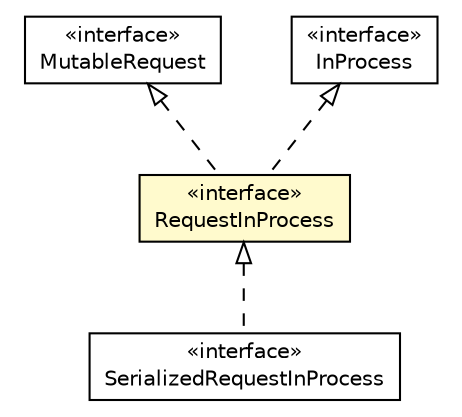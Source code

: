 #!/usr/local/bin/dot
#
# Class diagram 
# Generated by UMLGraph version R5_6-24-gf6e263 (http://www.umlgraph.org/)
#

digraph G {
	edge [fontname="Helvetica",fontsize=10,labelfontname="Helvetica",labelfontsize=10];
	node [fontname="Helvetica",fontsize=10,shape=plaintext];
	nodesep=0.25;
	ranksep=0.5;
	// io.reinert.requestor.core.SerializedRequestInProcess
	c56682 [label=<<table title="io.reinert.requestor.core.SerializedRequestInProcess" border="0" cellborder="1" cellspacing="0" cellpadding="2" port="p" href="./SerializedRequestInProcess.html">
		<tr><td><table border="0" cellspacing="0" cellpadding="1">
<tr><td align="center" balign="center"> &#171;interface&#187; </td></tr>
<tr><td align="center" balign="center"> SerializedRequestInProcess </td></tr>
		</table></td></tr>
		</table>>, URL="./SerializedRequestInProcess.html", fontname="Helvetica", fontcolor="black", fontsize=10.0];
	// io.reinert.requestor.core.MutableRequest
	c56735 [label=<<table title="io.reinert.requestor.core.MutableRequest" border="0" cellborder="1" cellspacing="0" cellpadding="2" port="p" href="./MutableRequest.html">
		<tr><td><table border="0" cellspacing="0" cellpadding="1">
<tr><td align="center" balign="center"> &#171;interface&#187; </td></tr>
<tr><td align="center" balign="center"> MutableRequest </td></tr>
		</table></td></tr>
		</table>>, URL="./MutableRequest.html", fontname="Helvetica", fontcolor="black", fontsize=10.0];
	// io.reinert.requestor.core.InProcess
	c56740 [label=<<table title="io.reinert.requestor.core.InProcess" border="0" cellborder="1" cellspacing="0" cellpadding="2" port="p" href="./InProcess.html">
		<tr><td><table border="0" cellspacing="0" cellpadding="1">
<tr><td align="center" balign="center"> &#171;interface&#187; </td></tr>
<tr><td align="center" balign="center"> InProcess </td></tr>
		</table></td></tr>
		</table>>, URL="./InProcess.html", fontname="Helvetica", fontcolor="black", fontsize=10.0];
	// io.reinert.requestor.core.RequestInProcess
	c56754 [label=<<table title="io.reinert.requestor.core.RequestInProcess" border="0" cellborder="1" cellspacing="0" cellpadding="2" port="p" bgcolor="lemonChiffon" href="./RequestInProcess.html">
		<tr><td><table border="0" cellspacing="0" cellpadding="1">
<tr><td align="center" balign="center"> &#171;interface&#187; </td></tr>
<tr><td align="center" balign="center"> RequestInProcess </td></tr>
		</table></td></tr>
		</table>>, URL="./RequestInProcess.html", fontname="Helvetica", fontcolor="black", fontsize=10.0];
	//io.reinert.requestor.core.SerializedRequestInProcess implements io.reinert.requestor.core.RequestInProcess
	c56754:p -> c56682:p [dir=back,arrowtail=empty,style=dashed];
	//io.reinert.requestor.core.RequestInProcess implements io.reinert.requestor.core.MutableRequest
	c56735:p -> c56754:p [dir=back,arrowtail=empty,style=dashed];
	//io.reinert.requestor.core.RequestInProcess implements io.reinert.requestor.core.InProcess
	c56740:p -> c56754:p [dir=back,arrowtail=empty,style=dashed];
}

